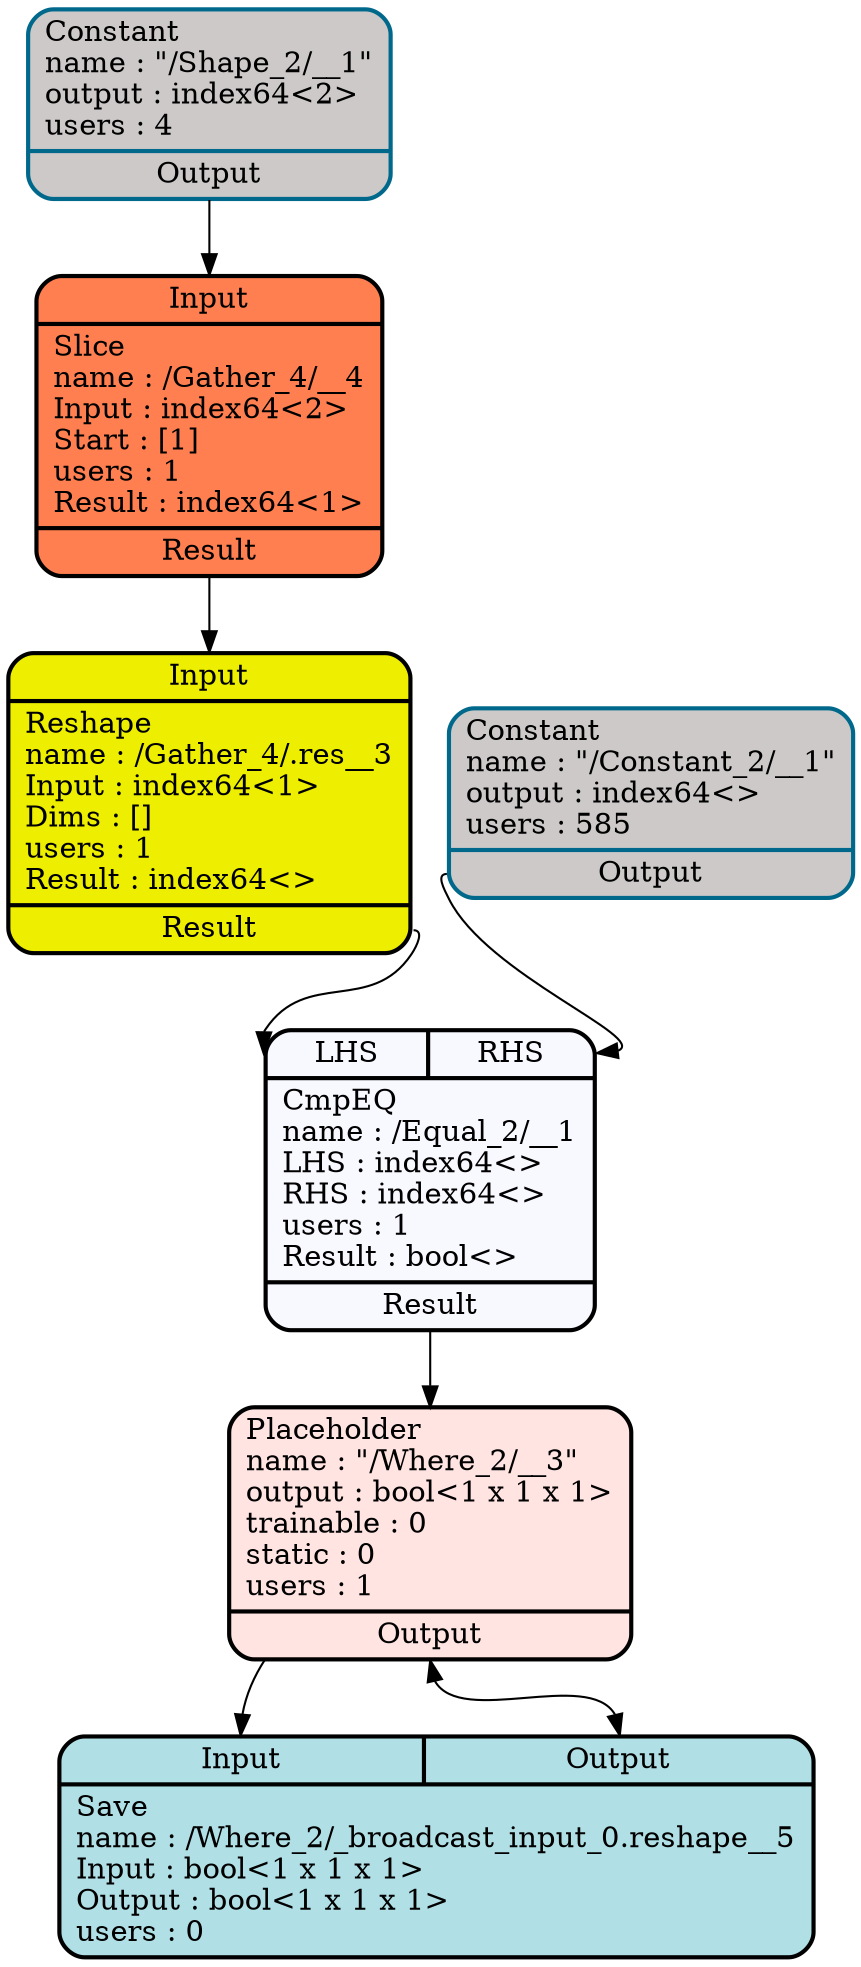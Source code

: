 digraph DAG {
	rankdir=TB;
"/Where_2/__5" [
	label = "{{<Input>Input|<Output>Output}|{Save\lname : /Where_2/_broadcast_input_0.reshape__5\lInput : bool\<1 x 1 x 1\>\lOutput : bool\<1 x 1 x 1\>\lusers : 0\l}}"
	shape = "record"
	style="filled,rounded"
	fillcolor=PowderBlue
penwidth = 2];

"/Where_2/__3" [
	label = "{{<Input>Input}|{Reshape\lname : /Where_2/_broadcast_input_0.reshape__3\lInput : bool\<\>\lDims : [1, 1, 1]\lusers : 1\lResult : bool\<1 x 1 x 1\>\l}|{<Result>Result}}"
	shape = "record"
	style="filled,rounded"
	fillcolor=Yellow2
penwidth = 2];

"/Equal_2/__1" [
	label = "{{<LHS>LHS|<RHS>RHS}|{CmpEQ\lname : /Equal_2/__1\lLHS : index64\<\>\lRHS : index64\<\>\lusers : 1\lResult : bool\<\>\l}|{<Result>Result}}"
	shape = "record"
	style="filled,rounded"
	fillcolor=GhostWhite
penwidth = 2];

"/Gather_4/__3" [
	label = "{{<Input>Input}|{Reshape\lname : /Gather_4/.res__3\lInput : index64\<1\>\lDims : []\lusers : 1\lResult : index64\<\>\l}|{<Result>Result}}"
	shape = "record"
	style="filled,rounded"
	fillcolor=Yellow2
penwidth = 2];

"/Gather_4/__4" [
	label = "{{<Input>Input}|{Slice\lname : /Gather_4/__4\lInput : index64\<2\>\lStart : [1]\lusers : 1\lResult : index64\<1\>\l}|{<Result>Result}}"
	shape = "record"
	style="filled,rounded"
	fillcolor=Coral
penwidth = 2];

"/Shape_2/__1" [
	label = "{{Constant\lname : \"/Shape_2/__1\"\loutput : index64\<2\>\lusers : 4\l}|{<Output>Output}}"
	shape = "record"
	style="filled,rounded"
	fillcolor=Snow3 color=DeepSkyBlue4
penwidth = 2];

"/Constant_2/__1" [
	label = "{{Constant\lname : \"/Constant_2/__1\"\loutput : index64\<\>\lusers : 585\l}|{<Output>Output}}"
	shape = "record"
	style="filled,rounded"
	fillcolor=Snow3 color=DeepSkyBlue4
penwidth = 2];

"/Where_2/__3" [
	label = "{{Placeholder\lname : \"/Where_2/__3\"\loutput : bool\<1 x 1 x 1\>\ltrainable : 0\lstatic : 0\lusers : 1\l}|{<Output>Output}}"
	shape = "record"
	style="filled,rounded"
	fillcolor=MistyRose1
penwidth = 2];

"/Where_2/__3" :"Output"  -> "/Where_2/__5" :"Output"  [dir="both"];
"/Shape_2/__1" :"Output"  -> "/Gather_4/__4" :"Input" ;
"/Gather_4/__4" :"Result"  -> "/Gather_4/__3" :"Input" ;
"/Constant_2/__1" :"Output"  -> "/Equal_2/__1" :"RHS" ;
"/Gather_4/__3" :"Result"  -> "/Equal_2/__1" :"LHS" ;
"/Equal_2/__1" :"Result"  -> "/Where_2/__3" :"Input" ;
"/Where_2/__3" :"Result"  -> "/Where_2/__5" :"Input" ;
}